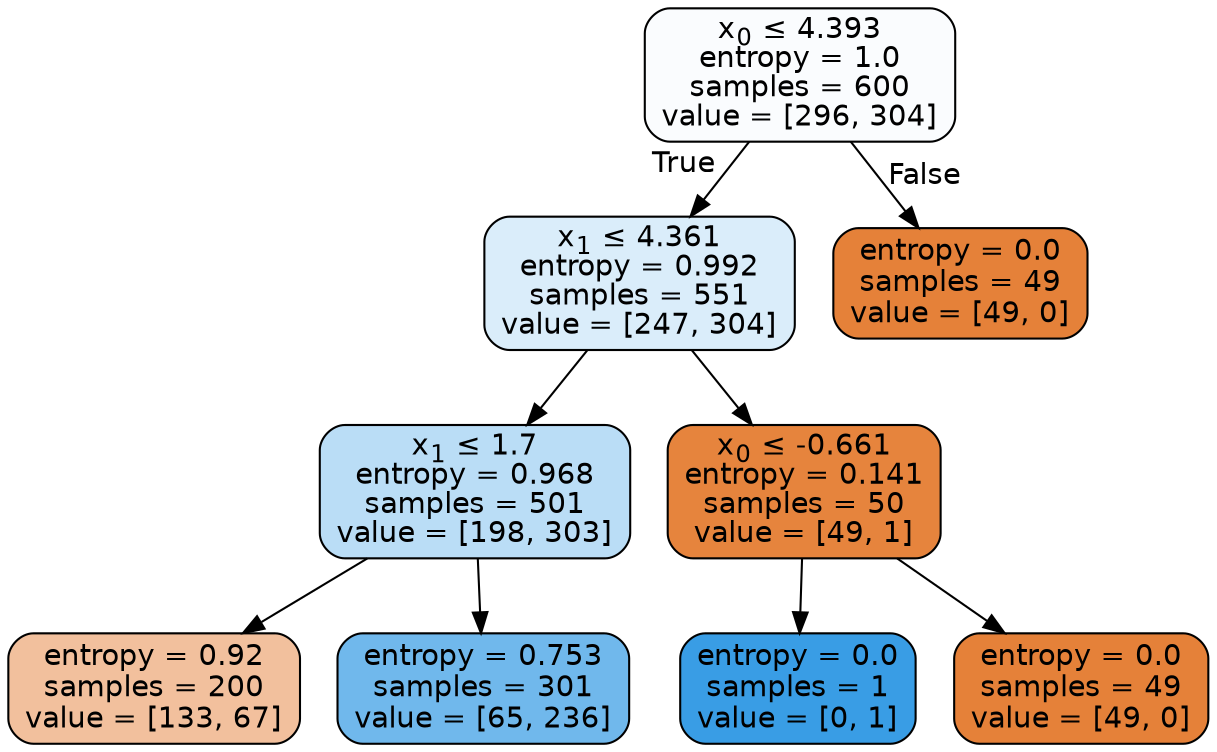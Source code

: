 digraph Tree {
node [shape=box, style="filled, rounded", color="black", fontname="helvetica"] ;
edge [fontname="helvetica"] ;
0 [label=<x<SUB>0</SUB> &le; 4.393<br/>entropy = 1.0<br/>samples = 600<br/>value = [296, 304]>, fillcolor="#fafcfe"] ;
1 [label=<x<SUB>1</SUB> &le; 4.361<br/>entropy = 0.992<br/>samples = 551<br/>value = [247, 304]>, fillcolor="#daedfa"] ;
0 -> 1 [labeldistance=2.5, labelangle=45, headlabel="True"] ;
2 [label=<x<SUB>1</SUB> &le; 1.7<br/>entropy = 0.968<br/>samples = 501<br/>value = [198, 303]>, fillcolor="#baddf6"] ;
1 -> 2 ;
3 [label=<entropy = 0.92<br/>samples = 200<br/>value = [133, 67]>, fillcolor="#f2c09d"] ;
2 -> 3 ;
4 [label=<entropy = 0.753<br/>samples = 301<br/>value = [65, 236]>, fillcolor="#70b8ec"] ;
2 -> 4 ;
5 [label=<x<SUB>0</SUB> &le; -0.661<br/>entropy = 0.141<br/>samples = 50<br/>value = [49, 1]>, fillcolor="#e6843d"] ;
1 -> 5 ;
6 [label=<entropy = 0.0<br/>samples = 1<br/>value = [0, 1]>, fillcolor="#399de5"] ;
5 -> 6 ;
7 [label=<entropy = 0.0<br/>samples = 49<br/>value = [49, 0]>, fillcolor="#e58139"] ;
5 -> 7 ;
8 [label=<entropy = 0.0<br/>samples = 49<br/>value = [49, 0]>, fillcolor="#e58139"] ;
0 -> 8 [labeldistance=2.5, labelangle=-45, headlabel="False"] ;
}
